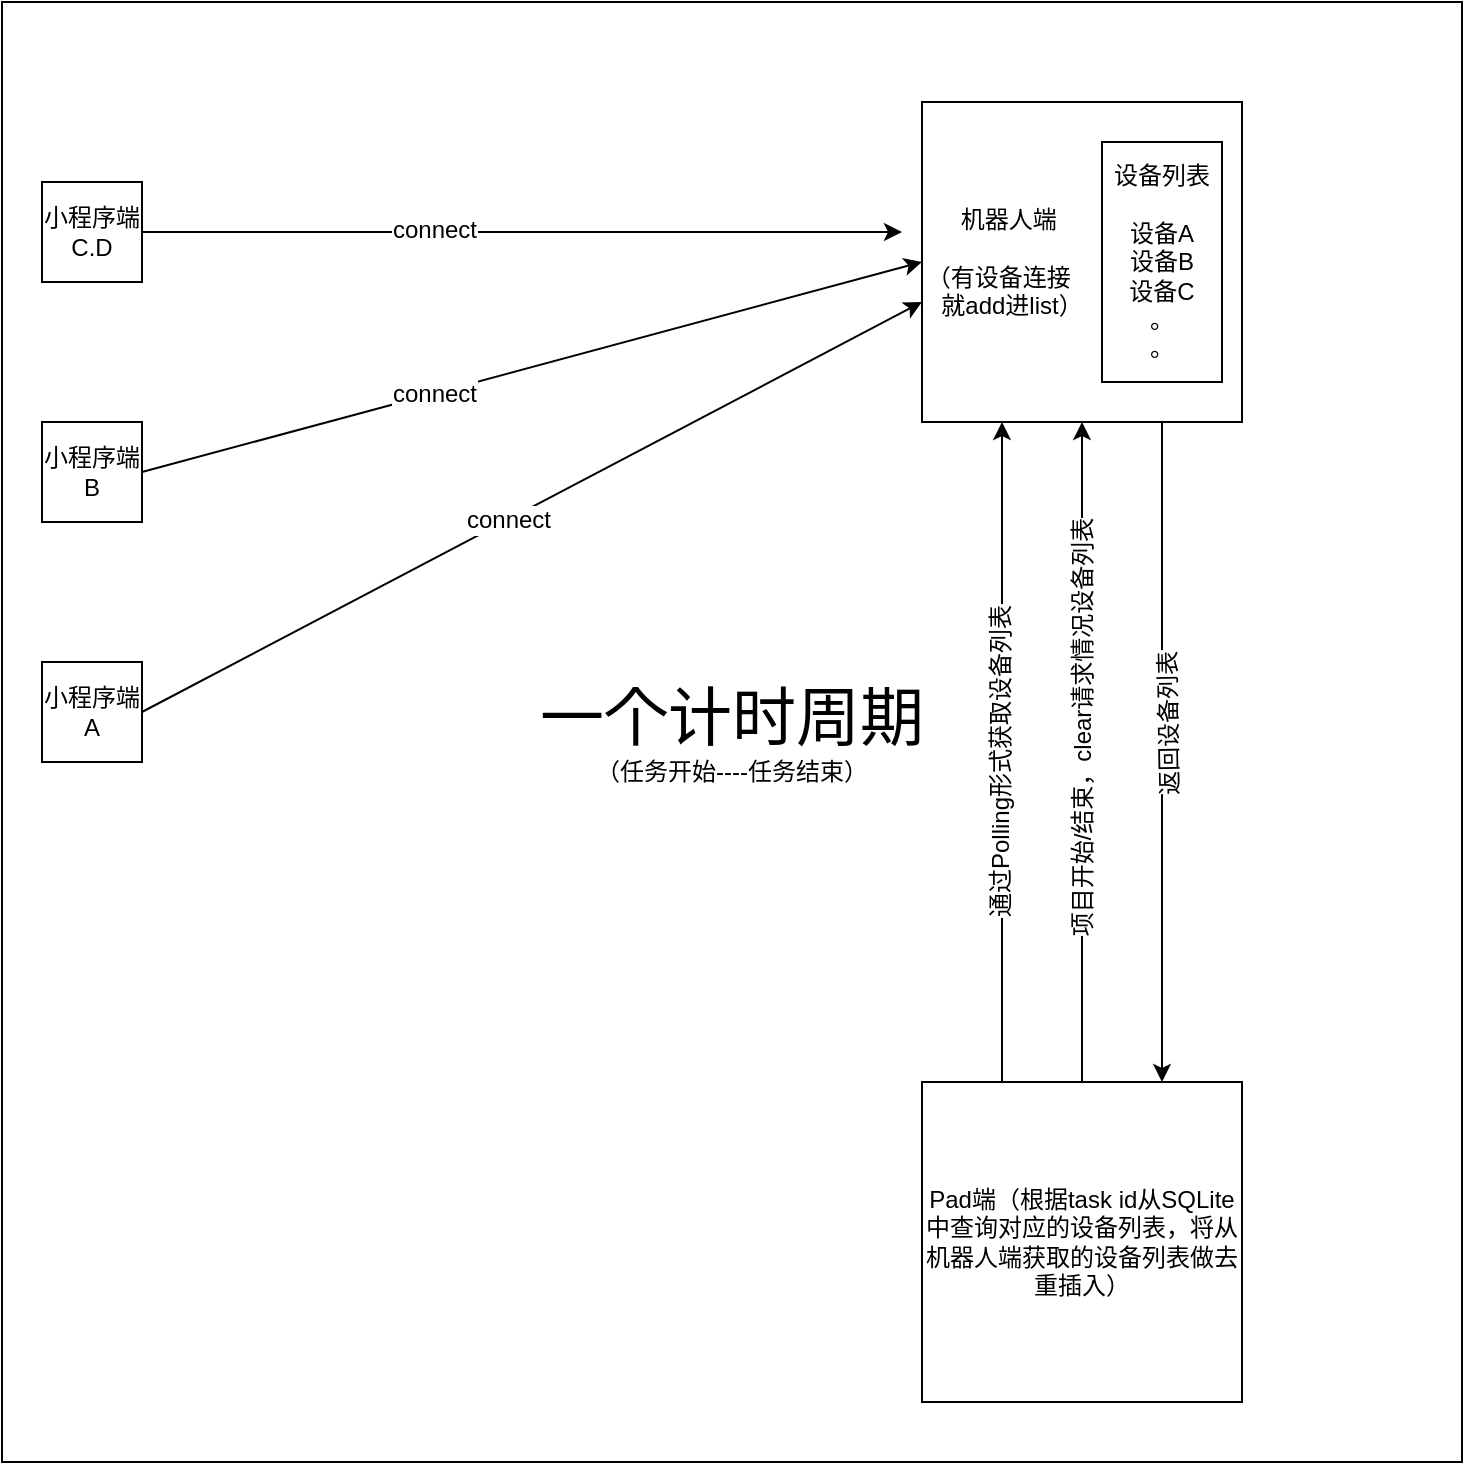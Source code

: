 <mxfile version="12.4.8" type="github">
  <diagram id="6JcPPssN7_dnTPQ_PfCE" name="Page-1">
    <mxGraphModel dx="1422" dy="713" grid="1" gridSize="10" guides="1" tooltips="1" connect="1" arrows="1" fold="1" page="1" pageScale="1" pageWidth="827" pageHeight="1169" math="0" shadow="0">
      <root>
        <mxCell id="0"/>
        <mxCell id="1" parent="0"/>
        <mxCell id="pz9_DIsgpmCVncD7zkbO-13" value="&lt;div&gt;&lt;font style=&quot;font-size: 32px&quot;&gt;一个计时周期&lt;br&gt;&lt;/font&gt;&lt;font style=&quot;font-size: 12px&quot;&gt;（任务开始----任务结束）&lt;/font&gt;&lt;/div&gt;" style="whiteSpace=wrap;html=1;aspect=fixed;align=center;" vertex="1" parent="1">
          <mxGeometry x="60" y="130" width="730" height="730" as="geometry"/>
        </mxCell>
        <mxCell id="pz9_DIsgpmCVncD7zkbO-1" value="Pad端（根据task id从SQLite中查询对应的设备列表，将从机器人端获取的设备列表做去重插入）" style="whiteSpace=wrap;html=1;aspect=fixed;" vertex="1" parent="1">
          <mxGeometry x="520" y="670" width="160" height="160" as="geometry"/>
        </mxCell>
        <mxCell id="pz9_DIsgpmCVncD7zkbO-2" value="机器人端&amp;nbsp; &amp;nbsp; &amp;nbsp; &amp;nbsp; &amp;nbsp; &amp;nbsp; &amp;nbsp; &amp;nbsp; &amp;nbsp; &amp;nbsp; &amp;nbsp;&amp;nbsp;&lt;br&gt;&amp;nbsp; &amp;nbsp; &amp;nbsp; &amp;nbsp; &amp;nbsp; &amp;nbsp; &amp;nbsp; &amp;nbsp; &amp;nbsp; &amp;nbsp;&lt;br&gt;（有设备连接&amp;nbsp; &amp;nbsp; &amp;nbsp; &amp;nbsp; &amp;nbsp; &amp;nbsp; &amp;nbsp; &amp;nbsp; &amp;nbsp; &amp;nbsp; &amp;nbsp; &amp;nbsp; &amp;nbsp;&lt;br&gt;就add进list）&amp;nbsp; &amp;nbsp; &amp;nbsp; &amp;nbsp; &amp;nbsp; &amp;nbsp; &amp;nbsp; &amp;nbsp; &amp;nbsp; &amp;nbsp; &amp;nbsp;" style="whiteSpace=wrap;html=1;aspect=fixed;" vertex="1" parent="1">
          <mxGeometry x="520" y="180" width="160" height="160" as="geometry"/>
        </mxCell>
        <mxCell id="pz9_DIsgpmCVncD7zkbO-3" value="小程序端A" style="whiteSpace=wrap;html=1;aspect=fixed;" vertex="1" parent="1">
          <mxGeometry x="80" y="460" width="50" height="50" as="geometry"/>
        </mxCell>
        <mxCell id="pz9_DIsgpmCVncD7zkbO-4" value="小程序端B" style="whiteSpace=wrap;html=1;aspect=fixed;" vertex="1" parent="1">
          <mxGeometry x="80" y="340" width="50" height="50" as="geometry"/>
        </mxCell>
        <mxCell id="pz9_DIsgpmCVncD7zkbO-5" value="小程序端C.D" style="whiteSpace=wrap;html=1;aspect=fixed;" vertex="1" parent="1">
          <mxGeometry x="80" y="220" width="50" height="50" as="geometry"/>
        </mxCell>
        <mxCell id="pz9_DIsgpmCVncD7zkbO-6" value="" style="endArrow=classic;html=1;exitX=1;exitY=0.5;exitDx=0;exitDy=0;entryX=0;entryY=0.625;entryDx=0;entryDy=0;entryPerimeter=0;" edge="1" parent="1" source="pz9_DIsgpmCVncD7zkbO-3" target="pz9_DIsgpmCVncD7zkbO-2">
          <mxGeometry width="50" height="50" relative="1" as="geometry">
            <mxPoint x="80" y="610" as="sourcePoint"/>
            <mxPoint x="130" y="560" as="targetPoint"/>
          </mxGeometry>
        </mxCell>
        <mxCell id="pz9_DIsgpmCVncD7zkbO-7" value="connect" style="text;html=1;align=center;verticalAlign=middle;resizable=0;points=[];labelBackgroundColor=#ffffff;" vertex="1" connectable="0" parent="pz9_DIsgpmCVncD7zkbO-6">
          <mxGeometry x="-0.062" relative="1" as="geometry">
            <mxPoint as="offset"/>
          </mxGeometry>
        </mxCell>
        <mxCell id="pz9_DIsgpmCVncD7zkbO-8" value="设备列表&lt;br&gt;&lt;br&gt;设备A&lt;br&gt;设备B&lt;br&gt;设备C&lt;br&gt;。&lt;br&gt;。" style="rounded=0;whiteSpace=wrap;html=1;" vertex="1" parent="1">
          <mxGeometry x="610" y="200" width="60" height="120" as="geometry"/>
        </mxCell>
        <mxCell id="pz9_DIsgpmCVncD7zkbO-9" value="" style="endArrow=classic;html=1;exitX=1;exitY=0.5;exitDx=0;exitDy=0;entryX=0;entryY=0.5;entryDx=0;entryDy=0;" edge="1" parent="1" source="pz9_DIsgpmCVncD7zkbO-4" target="pz9_DIsgpmCVncD7zkbO-2">
          <mxGeometry width="50" height="50" relative="1" as="geometry">
            <mxPoint x="80" y="790" as="sourcePoint"/>
            <mxPoint x="130" y="740" as="targetPoint"/>
          </mxGeometry>
        </mxCell>
        <mxCell id="pz9_DIsgpmCVncD7zkbO-10" value="connect" style="text;html=1;align=center;verticalAlign=middle;resizable=0;points=[];labelBackgroundColor=#ffffff;" vertex="1" connectable="0" parent="pz9_DIsgpmCVncD7zkbO-9">
          <mxGeometry x="-0.252" relative="1" as="geometry">
            <mxPoint as="offset"/>
          </mxGeometry>
        </mxCell>
        <mxCell id="pz9_DIsgpmCVncD7zkbO-11" value="" style="endArrow=classic;html=1;exitX=1;exitY=0.5;exitDx=0;exitDy=0;" edge="1" parent="1" source="pz9_DIsgpmCVncD7zkbO-5">
          <mxGeometry width="50" height="50" relative="1" as="geometry">
            <mxPoint x="80" y="790" as="sourcePoint"/>
            <mxPoint x="510" y="245" as="targetPoint"/>
          </mxGeometry>
        </mxCell>
        <mxCell id="pz9_DIsgpmCVncD7zkbO-12" value="connect" style="text;html=1;align=center;verticalAlign=middle;resizable=0;points=[];labelBackgroundColor=#ffffff;" vertex="1" connectable="0" parent="pz9_DIsgpmCVncD7zkbO-11">
          <mxGeometry x="-0.232" y="1" relative="1" as="geometry">
            <mxPoint as="offset"/>
          </mxGeometry>
        </mxCell>
        <mxCell id="pz9_DIsgpmCVncD7zkbO-14" value="" style="endArrow=classic;html=1;exitX=0.25;exitY=0;exitDx=0;exitDy=0;entryX=0.25;entryY=1;entryDx=0;entryDy=0;" edge="1" parent="1" source="pz9_DIsgpmCVncD7zkbO-1" target="pz9_DIsgpmCVncD7zkbO-2">
          <mxGeometry width="50" height="50" relative="1" as="geometry">
            <mxPoint x="60" y="930" as="sourcePoint"/>
            <mxPoint x="570" y="350" as="targetPoint"/>
          </mxGeometry>
        </mxCell>
        <mxCell id="pz9_DIsgpmCVncD7zkbO-15" value="通过Polling形式获取设备列表" style="text;html=1;align=center;verticalAlign=middle;resizable=0;points=[];labelBackgroundColor=#ffffff;rotation=-90;" vertex="1" connectable="0" parent="pz9_DIsgpmCVncD7zkbO-14">
          <mxGeometry x="0.091" y="1" relative="1" as="geometry">
            <mxPoint y="20" as="offset"/>
          </mxGeometry>
        </mxCell>
        <mxCell id="pz9_DIsgpmCVncD7zkbO-18" value="" style="endArrow=classic;html=1;entryX=0.75;entryY=0;entryDx=0;entryDy=0;exitX=0.75;exitY=1;exitDx=0;exitDy=0;" edge="1" parent="1" source="pz9_DIsgpmCVncD7zkbO-2" target="pz9_DIsgpmCVncD7zkbO-1">
          <mxGeometry width="50" height="50" relative="1" as="geometry">
            <mxPoint x="60" y="930" as="sourcePoint"/>
            <mxPoint x="110" y="880" as="targetPoint"/>
          </mxGeometry>
        </mxCell>
        <mxCell id="pz9_DIsgpmCVncD7zkbO-19" value="返回设备列表" style="text;html=1;align=center;verticalAlign=middle;resizable=0;points=[];labelBackgroundColor=#ffffff;rotation=-91;" vertex="1" connectable="0" parent="pz9_DIsgpmCVncD7zkbO-18">
          <mxGeometry x="-0.085" y="3" relative="1" as="geometry">
            <mxPoint as="offset"/>
          </mxGeometry>
        </mxCell>
        <mxCell id="pz9_DIsgpmCVncD7zkbO-20" value="" style="endArrow=classic;html=1;exitX=0.5;exitY=0;exitDx=0;exitDy=0;entryX=0.5;entryY=1;entryDx=0;entryDy=0;" edge="1" parent="1" source="pz9_DIsgpmCVncD7zkbO-1" target="pz9_DIsgpmCVncD7zkbO-2">
          <mxGeometry width="50" height="50" relative="1" as="geometry">
            <mxPoint x="60" y="930" as="sourcePoint"/>
            <mxPoint x="110" y="880" as="targetPoint"/>
          </mxGeometry>
        </mxCell>
        <mxCell id="pz9_DIsgpmCVncD7zkbO-21" value="项目开始/结束，clear请求情况设备列表" style="text;html=1;align=center;verticalAlign=middle;resizable=0;points=[];labelBackgroundColor=#ffffff;rotation=-90;" vertex="1" connectable="0" parent="pz9_DIsgpmCVncD7zkbO-20">
          <mxGeometry x="0.073" relative="1" as="geometry">
            <mxPoint as="offset"/>
          </mxGeometry>
        </mxCell>
      </root>
    </mxGraphModel>
  </diagram>
</mxfile>
